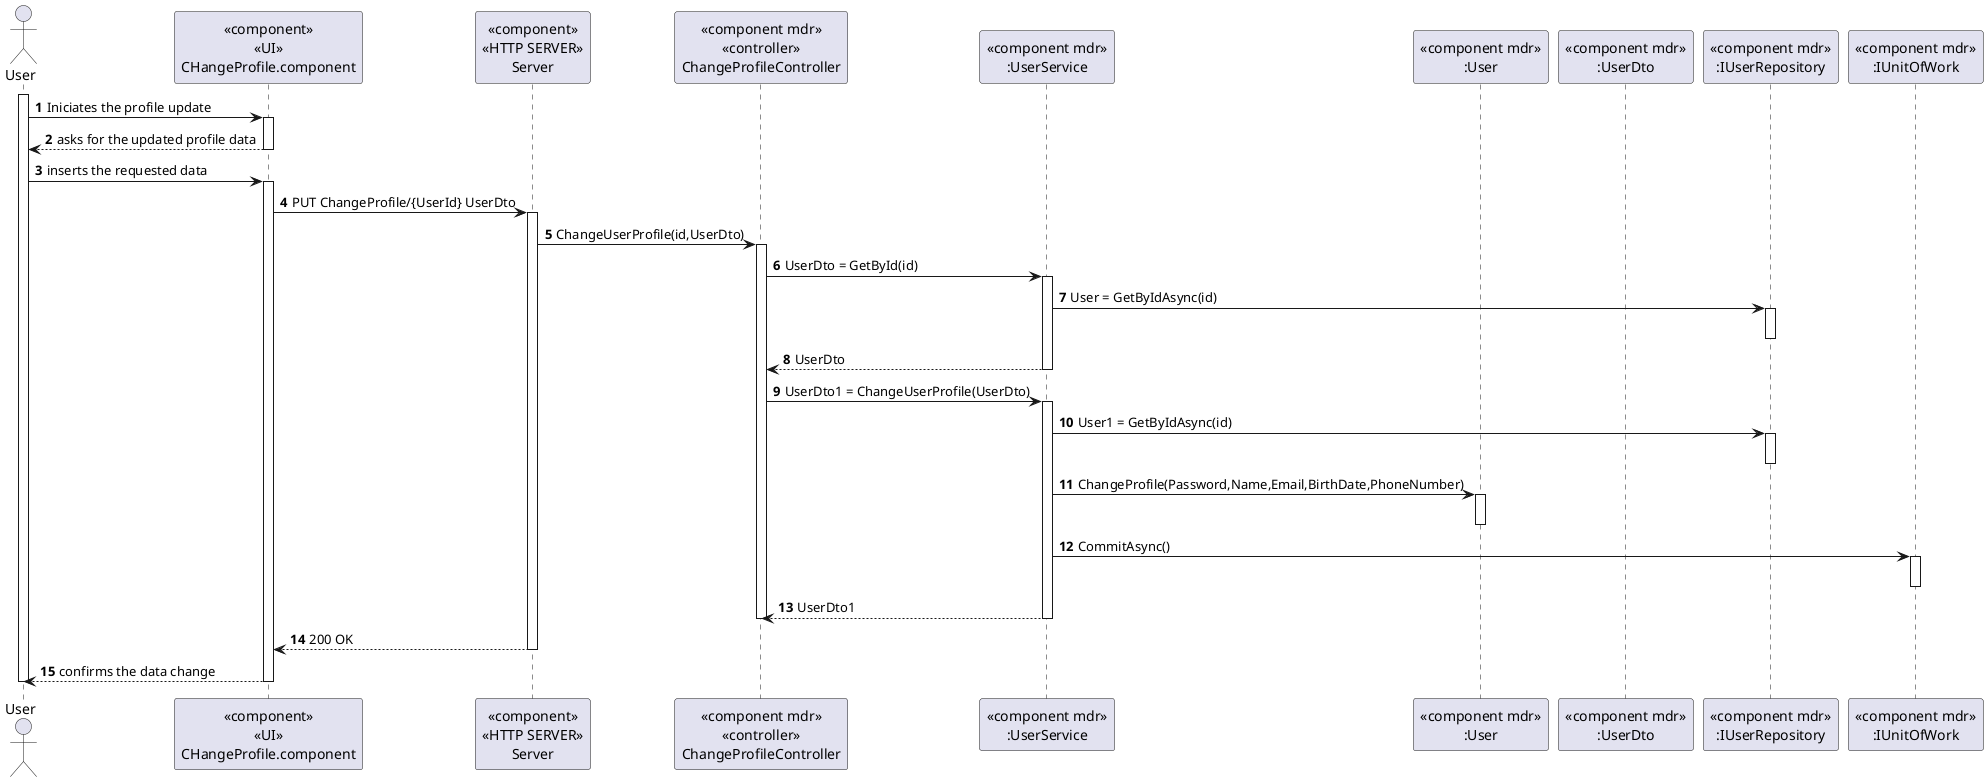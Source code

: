 @startuml SD
autonumber
actor "User" as U
participant "<<component>>\n<<UI>>\nCHangeProfile.component" as SNG 
participant "<<component>>\n<<HTTP SERVER>>\nServer" as SN
participant "<<component mdr>>\n<<controller>>\nChangeProfileController" as CTRL
participant "<<component mdr>>\n:UserService" as SER
participant "<<component mdr>>\n:User" as US 
participant "<<component mdr>>\n:UserDto" as UDTO
participant "<<component mdr>>\n:IUserRepository" as UREP
participant "<<component mdr>>\n:IUnitOfWork" as IUNI

activate U
U -> SNG : Iniciates the profile update
activate SNG 
SNG --> U : asks for the updated profile data
deactivate SNG
U -> SNG : inserts the requested data
activate SNG 
SNG -> SN : PUT ChangeProfile/{UserId} UserDto
activate SN
SN -> CTRL : ChangeUserProfile(id,UserDto)
activate CTRL
CTRL -> SER :UserDto = GetById(id)
activate SER
SER -> UREP : User = GetByIdAsync(id)
activate UREP
deactivate UREP
SER --> CTRL : UserDto
deactivate SER
CTRL -> SER : UserDto1 = ChangeUserProfile(UserDto)
activate SER
SER -> UREP : User1 = GetByIdAsync(id)
activate UREP
deactivate UREP
SER-> US : ChangeProfile(Password,Name,Email,BirthDate,PhoneNumber)
activate US
deactivate US
SER -> IUNI : CommitAsync()
activate IUNI
deactivate IUNI
SER --> CTRL : UserDto1
deactivate SER
deactivate CTRL
SN --> SNG : 200 OK
deactivate SN
SNG --> U : confirms the data change
deactivate SNG
deactivate U 

@enduml